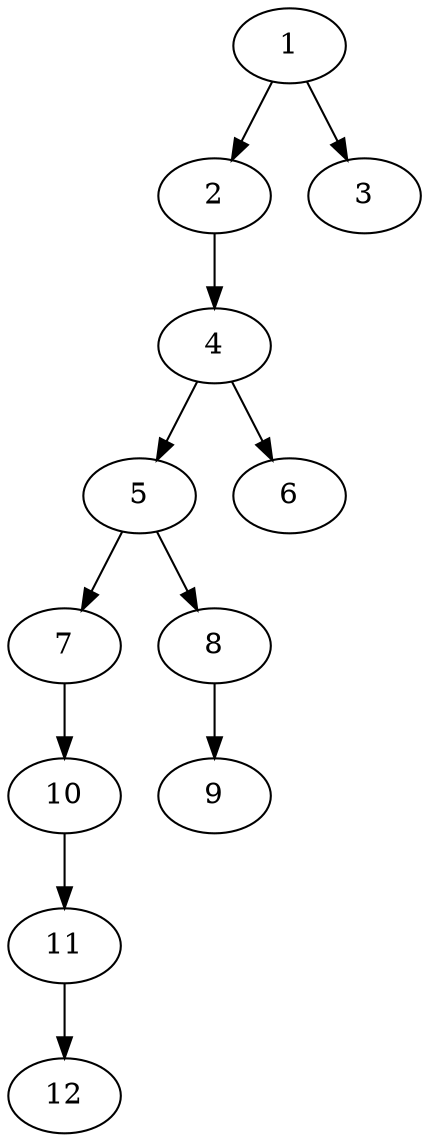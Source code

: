// DAG (tier=1-easy, mode=data, n=12, ccr=0.338, fat=0.424, density=0.372, regular=0.786, jump=0.099, mindata=1048576, maxdata=8388608)
// DAG automatically generated by daggen at Sun Aug 24 16:33:33 2025
// /home/ermia/Project/Environments/daggen/bin/daggen --dot --ccr 0.338 --fat 0.424 --regular 0.786 --density 0.372 --jump 0.099 --mindata 1048576 --maxdata 8388608 -n 12 
digraph G {
  1 [size="503495083647687458816", alpha="0.20", expect_size="251747541823843729408"]
  1 -> 2 [size ="506314241343488"]
  1 -> 3 [size ="506314241343488"]
  2 [size="1287034319637422336", alpha="0.20", expect_size="643517159818711168"]
  2 -> 4 [size ="562675109068800"]
  3 [size="96520827044314112", alpha="0.13", expect_size="48260413522157056"]
  4 [size="34175852661456628", alpha="0.16", expect_size="17087926330728314"]
  4 -> 5 [size ="14749488119808"]
  4 -> 6 [size ="14749488119808"]
  5 [size="129421549387740736", alpha="0.09", expect_size="64710774693870368"]
  5 -> 7 [size ="49819682865152"]
  5 -> 8 [size ="49819682865152"]
  6 [size="54704244871626592", alpha="0.13", expect_size="27352122435813296"]
  7 [size="18600658941725256", alpha="0.06", expect_size="9300329470862628"]
  7 -> 10 [size ="351480401887232"]
  8 [size="407898746045084800", alpha="0.10", expect_size="203949373022542400"]
  8 -> 9 [size ="214184725839872"]
  9 [size="29958295543860953088", alpha="0.06", expect_size="14979147771930476544"]
  10 [size="367189669807147450368", alpha="0.01", expect_size="183594834903573725184"]
  10 -> 11 [size ="410220119457792"]
  11 [size="4248774244273024", alpha="0.13", expect_size="2124387122136512"]
  11 -> 12 [size ="236169816178688"]
  12 [size="685714525016748", alpha="0.05", expect_size="342857262508374"]
}